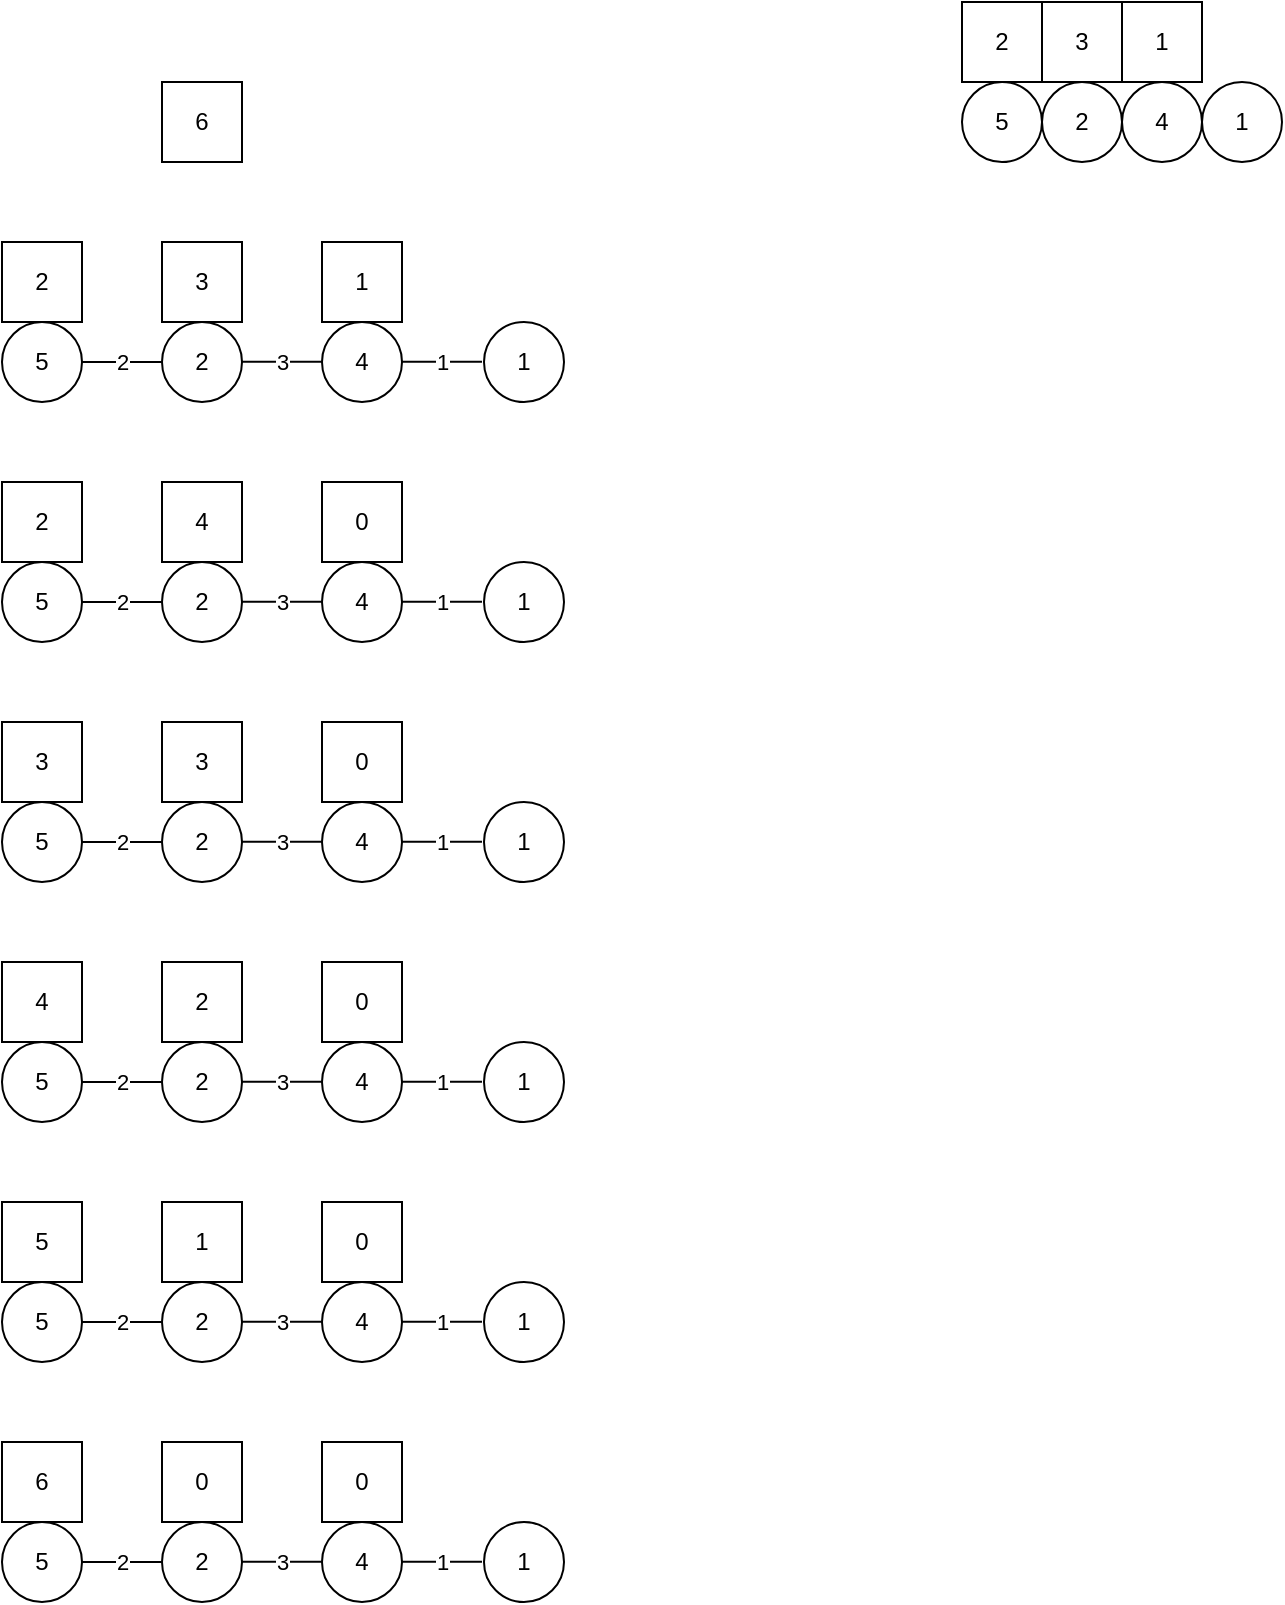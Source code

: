 <mxfile version="13.7.9" type="device"><diagram id="RBVxIJonJxKi0FNwwtUk" name="페이지-1"><mxGraphModel dx="749" dy="556" grid="1" gridSize="10" guides="1" tooltips="1" connect="1" arrows="1" fold="1" page="1" pageScale="1" pageWidth="10000" pageHeight="10000" math="0" shadow="0"><root><mxCell id="0"/><mxCell id="1" parent="0"/><mxCell id="TxScTEgRv560GxMOjIKQ-1" value="5" style="ellipse;whiteSpace=wrap;html=1;aspect=fixed;" parent="1" vertex="1"><mxGeometry x="360" y="400" width="40" height="40" as="geometry"/></mxCell><mxCell id="TxScTEgRv560GxMOjIKQ-2" value="2" style="ellipse;whiteSpace=wrap;html=1;aspect=fixed;" parent="1" vertex="1"><mxGeometry x="440" y="400" width="40" height="40" as="geometry"/></mxCell><mxCell id="TxScTEgRv560GxMOjIKQ-3" value="4" style="ellipse;whiteSpace=wrap;html=1;aspect=fixed;" parent="1" vertex="1"><mxGeometry x="520" y="400" width="40" height="40" as="geometry"/></mxCell><mxCell id="TxScTEgRv560GxMOjIKQ-4" value="1" style="ellipse;whiteSpace=wrap;html=1;aspect=fixed;" parent="1" vertex="1"><mxGeometry x="601" y="400" width="40" height="40" as="geometry"/></mxCell><mxCell id="TxScTEgRv560GxMOjIKQ-5" value="2" style="endArrow=none;html=1;exitX=1;exitY=0.5;exitDx=0;exitDy=0;entryX=0;entryY=0.5;entryDx=0;entryDy=0;" parent="1" source="TxScTEgRv560GxMOjIKQ-1" target="TxScTEgRv560GxMOjIKQ-2" edge="1"><mxGeometry width="50" height="50" relative="1" as="geometry"><mxPoint x="500" y="460" as="sourcePoint"/><mxPoint x="550" y="410" as="targetPoint"/></mxGeometry></mxCell><mxCell id="TxScTEgRv560GxMOjIKQ-6" value="3" style="endArrow=none;html=1;exitX=1;exitY=0.5;exitDx=0;exitDy=0;entryX=0;entryY=0.5;entryDx=0;entryDy=0;" parent="1" edge="1"><mxGeometry width="50" height="50" relative="1" as="geometry"><mxPoint x="480" y="419.9" as="sourcePoint"/><mxPoint x="520" y="419.9" as="targetPoint"/></mxGeometry></mxCell><mxCell id="TxScTEgRv560GxMOjIKQ-7" value="1" style="endArrow=none;html=1;exitX=1;exitY=0.5;exitDx=0;exitDy=0;entryX=0;entryY=0.5;entryDx=0;entryDy=0;" parent="1" edge="1"><mxGeometry width="50" height="50" relative="1" as="geometry"><mxPoint x="560" y="419.9" as="sourcePoint"/><mxPoint x="600" y="419.9" as="targetPoint"/></mxGeometry></mxCell><mxCell id="TxScTEgRv560GxMOjIKQ-22" value="6" style="rounded=0;whiteSpace=wrap;html=1;" parent="1" vertex="1"><mxGeometry x="440" y="280" width="40" height="40" as="geometry"/></mxCell><mxCell id="TxScTEgRv560GxMOjIKQ-24" value="2" style="rounded=0;whiteSpace=wrap;html=1;" parent="1" vertex="1"><mxGeometry x="360" y="360" width="40" height="40" as="geometry"/></mxCell><mxCell id="TxScTEgRv560GxMOjIKQ-25" value="3" style="rounded=0;whiteSpace=wrap;html=1;" parent="1" vertex="1"><mxGeometry x="440" y="360" width="40" height="40" as="geometry"/></mxCell><mxCell id="TxScTEgRv560GxMOjIKQ-26" value="1" style="rounded=0;whiteSpace=wrap;html=1;" parent="1" vertex="1"><mxGeometry x="520" y="360" width="40" height="40" as="geometry"/></mxCell><mxCell id="TxScTEgRv560GxMOjIKQ-31" value="5" style="ellipse;whiteSpace=wrap;html=1;aspect=fixed;" parent="1" vertex="1"><mxGeometry x="360" y="520" width="40" height="40" as="geometry"/></mxCell><mxCell id="TxScTEgRv560GxMOjIKQ-32" value="2" style="ellipse;whiteSpace=wrap;html=1;aspect=fixed;" parent="1" vertex="1"><mxGeometry x="440" y="520" width="40" height="40" as="geometry"/></mxCell><mxCell id="TxScTEgRv560GxMOjIKQ-33" value="4" style="ellipse;whiteSpace=wrap;html=1;aspect=fixed;" parent="1" vertex="1"><mxGeometry x="520" y="520" width="40" height="40" as="geometry"/></mxCell><mxCell id="TxScTEgRv560GxMOjIKQ-34" value="1" style="ellipse;whiteSpace=wrap;html=1;aspect=fixed;" parent="1" vertex="1"><mxGeometry x="601" y="520" width="40" height="40" as="geometry"/></mxCell><mxCell id="TxScTEgRv560GxMOjIKQ-35" value="2" style="endArrow=none;html=1;exitX=1;exitY=0.5;exitDx=0;exitDy=0;entryX=0;entryY=0.5;entryDx=0;entryDy=0;" parent="1" source="TxScTEgRv560GxMOjIKQ-31" target="TxScTEgRv560GxMOjIKQ-32" edge="1"><mxGeometry width="50" height="50" relative="1" as="geometry"><mxPoint x="500" y="580" as="sourcePoint"/><mxPoint x="550" y="530" as="targetPoint"/></mxGeometry></mxCell><mxCell id="TxScTEgRv560GxMOjIKQ-36" value="3" style="endArrow=none;html=1;exitX=1;exitY=0.5;exitDx=0;exitDy=0;entryX=0;entryY=0.5;entryDx=0;entryDy=0;" parent="1" edge="1"><mxGeometry width="50" height="50" relative="1" as="geometry"><mxPoint x="480" y="539.9" as="sourcePoint"/><mxPoint x="520" y="539.9" as="targetPoint"/></mxGeometry></mxCell><mxCell id="TxScTEgRv560GxMOjIKQ-37" value="1" style="endArrow=none;html=1;exitX=1;exitY=0.5;exitDx=0;exitDy=0;entryX=0;entryY=0.5;entryDx=0;entryDy=0;" parent="1" edge="1"><mxGeometry width="50" height="50" relative="1" as="geometry"><mxPoint x="560" y="539.9" as="sourcePoint"/><mxPoint x="600" y="539.9" as="targetPoint"/></mxGeometry></mxCell><mxCell id="TxScTEgRv560GxMOjIKQ-38" value="2" style="rounded=0;whiteSpace=wrap;html=1;" parent="1" vertex="1"><mxGeometry x="360" y="480" width="40" height="40" as="geometry"/></mxCell><mxCell id="TxScTEgRv560GxMOjIKQ-39" value="4" style="rounded=0;whiteSpace=wrap;html=1;" parent="1" vertex="1"><mxGeometry x="440" y="480" width="40" height="40" as="geometry"/></mxCell><mxCell id="TxScTEgRv560GxMOjIKQ-40" value="0" style="rounded=0;whiteSpace=wrap;html=1;" parent="1" vertex="1"><mxGeometry x="520" y="480" width="40" height="40" as="geometry"/></mxCell><mxCell id="TxScTEgRv560GxMOjIKQ-41" value="5" style="ellipse;whiteSpace=wrap;html=1;aspect=fixed;" parent="1" vertex="1"><mxGeometry x="360" y="640" width="40" height="40" as="geometry"/></mxCell><mxCell id="TxScTEgRv560GxMOjIKQ-42" value="2" style="ellipse;whiteSpace=wrap;html=1;aspect=fixed;" parent="1" vertex="1"><mxGeometry x="440" y="640" width="40" height="40" as="geometry"/></mxCell><mxCell id="TxScTEgRv560GxMOjIKQ-43" value="4" style="ellipse;whiteSpace=wrap;html=1;aspect=fixed;" parent="1" vertex="1"><mxGeometry x="520" y="640" width="40" height="40" as="geometry"/></mxCell><mxCell id="TxScTEgRv560GxMOjIKQ-44" value="1" style="ellipse;whiteSpace=wrap;html=1;aspect=fixed;" parent="1" vertex="1"><mxGeometry x="601" y="640" width="40" height="40" as="geometry"/></mxCell><mxCell id="TxScTEgRv560GxMOjIKQ-45" value="2" style="endArrow=none;html=1;exitX=1;exitY=0.5;exitDx=0;exitDy=0;entryX=0;entryY=0.5;entryDx=0;entryDy=0;" parent="1" source="TxScTEgRv560GxMOjIKQ-41" target="TxScTEgRv560GxMOjIKQ-42" edge="1"><mxGeometry width="50" height="50" relative="1" as="geometry"><mxPoint x="500" y="700" as="sourcePoint"/><mxPoint x="550" y="650" as="targetPoint"/></mxGeometry></mxCell><mxCell id="TxScTEgRv560GxMOjIKQ-46" value="3" style="endArrow=none;html=1;exitX=1;exitY=0.5;exitDx=0;exitDy=0;entryX=0;entryY=0.5;entryDx=0;entryDy=0;" parent="1" edge="1"><mxGeometry width="50" height="50" relative="1" as="geometry"><mxPoint x="480" y="659.9" as="sourcePoint"/><mxPoint x="520" y="659.9" as="targetPoint"/></mxGeometry></mxCell><mxCell id="TxScTEgRv560GxMOjIKQ-47" value="1" style="endArrow=none;html=1;exitX=1;exitY=0.5;exitDx=0;exitDy=0;entryX=0;entryY=0.5;entryDx=0;entryDy=0;" parent="1" edge="1"><mxGeometry width="50" height="50" relative="1" as="geometry"><mxPoint x="560" y="659.9" as="sourcePoint"/><mxPoint x="600" y="659.9" as="targetPoint"/></mxGeometry></mxCell><mxCell id="TxScTEgRv560GxMOjIKQ-48" value="3" style="rounded=0;whiteSpace=wrap;html=1;" parent="1" vertex="1"><mxGeometry x="360" y="600" width="40" height="40" as="geometry"/></mxCell><mxCell id="TxScTEgRv560GxMOjIKQ-49" value="3" style="rounded=0;whiteSpace=wrap;html=1;" parent="1" vertex="1"><mxGeometry x="440" y="600" width="40" height="40" as="geometry"/></mxCell><mxCell id="TxScTEgRv560GxMOjIKQ-50" value="0" style="rounded=0;whiteSpace=wrap;html=1;" parent="1" vertex="1"><mxGeometry x="520" y="600" width="40" height="40" as="geometry"/></mxCell><mxCell id="TxScTEgRv560GxMOjIKQ-52" value="5" style="ellipse;whiteSpace=wrap;html=1;aspect=fixed;" parent="1" vertex="1"><mxGeometry x="360" y="760" width="40" height="40" as="geometry"/></mxCell><mxCell id="TxScTEgRv560GxMOjIKQ-53" value="2" style="ellipse;whiteSpace=wrap;html=1;aspect=fixed;" parent="1" vertex="1"><mxGeometry x="440" y="760" width="40" height="40" as="geometry"/></mxCell><mxCell id="TxScTEgRv560GxMOjIKQ-54" value="4" style="ellipse;whiteSpace=wrap;html=1;aspect=fixed;" parent="1" vertex="1"><mxGeometry x="520" y="760" width="40" height="40" as="geometry"/></mxCell><mxCell id="TxScTEgRv560GxMOjIKQ-55" value="1" style="ellipse;whiteSpace=wrap;html=1;aspect=fixed;" parent="1" vertex="1"><mxGeometry x="601" y="760" width="40" height="40" as="geometry"/></mxCell><mxCell id="TxScTEgRv560GxMOjIKQ-56" value="2" style="endArrow=none;html=1;exitX=1;exitY=0.5;exitDx=0;exitDy=0;entryX=0;entryY=0.5;entryDx=0;entryDy=0;" parent="1" source="TxScTEgRv560GxMOjIKQ-52" target="TxScTEgRv560GxMOjIKQ-53" edge="1"><mxGeometry width="50" height="50" relative="1" as="geometry"><mxPoint x="500" y="820" as="sourcePoint"/><mxPoint x="550" y="770" as="targetPoint"/></mxGeometry></mxCell><mxCell id="TxScTEgRv560GxMOjIKQ-57" value="3" style="endArrow=none;html=1;exitX=1;exitY=0.5;exitDx=0;exitDy=0;entryX=0;entryY=0.5;entryDx=0;entryDy=0;" parent="1" edge="1"><mxGeometry width="50" height="50" relative="1" as="geometry"><mxPoint x="480.0" y="779.9" as="sourcePoint"/><mxPoint x="520" y="779.9" as="targetPoint"/></mxGeometry></mxCell><mxCell id="TxScTEgRv560GxMOjIKQ-58" value="1" style="endArrow=none;html=1;exitX=1;exitY=0.5;exitDx=0;exitDy=0;entryX=0;entryY=0.5;entryDx=0;entryDy=0;" parent="1" edge="1"><mxGeometry width="50" height="50" relative="1" as="geometry"><mxPoint x="560" y="779.9" as="sourcePoint"/><mxPoint x="600" y="779.9" as="targetPoint"/></mxGeometry></mxCell><mxCell id="TxScTEgRv560GxMOjIKQ-59" value="4" style="rounded=0;whiteSpace=wrap;html=1;" parent="1" vertex="1"><mxGeometry x="360" y="720" width="40" height="40" as="geometry"/></mxCell><mxCell id="TxScTEgRv560GxMOjIKQ-60" value="2" style="rounded=0;whiteSpace=wrap;html=1;" parent="1" vertex="1"><mxGeometry x="440" y="720" width="40" height="40" as="geometry"/></mxCell><mxCell id="TxScTEgRv560GxMOjIKQ-61" value="0" style="rounded=0;whiteSpace=wrap;html=1;" parent="1" vertex="1"><mxGeometry x="520" y="720" width="40" height="40" as="geometry"/></mxCell><mxCell id="TxScTEgRv560GxMOjIKQ-62" value="5" style="ellipse;whiteSpace=wrap;html=1;aspect=fixed;" parent="1" vertex="1"><mxGeometry x="360" y="880" width="40" height="40" as="geometry"/></mxCell><mxCell id="TxScTEgRv560GxMOjIKQ-63" value="2" style="ellipse;whiteSpace=wrap;html=1;aspect=fixed;" parent="1" vertex="1"><mxGeometry x="440" y="880" width="40" height="40" as="geometry"/></mxCell><mxCell id="TxScTEgRv560GxMOjIKQ-64" value="4" style="ellipse;whiteSpace=wrap;html=1;aspect=fixed;" parent="1" vertex="1"><mxGeometry x="520" y="880" width="40" height="40" as="geometry"/></mxCell><mxCell id="TxScTEgRv560GxMOjIKQ-65" value="1" style="ellipse;whiteSpace=wrap;html=1;aspect=fixed;" parent="1" vertex="1"><mxGeometry x="601" y="880" width="40" height="40" as="geometry"/></mxCell><mxCell id="TxScTEgRv560GxMOjIKQ-66" value="2" style="endArrow=none;html=1;exitX=1;exitY=0.5;exitDx=0;exitDy=0;entryX=0;entryY=0.5;entryDx=0;entryDy=0;" parent="1" source="TxScTEgRv560GxMOjIKQ-62" target="TxScTEgRv560GxMOjIKQ-63" edge="1"><mxGeometry width="50" height="50" relative="1" as="geometry"><mxPoint x="500" y="940" as="sourcePoint"/><mxPoint x="550" y="890" as="targetPoint"/></mxGeometry></mxCell><mxCell id="TxScTEgRv560GxMOjIKQ-67" value="3" style="endArrow=none;html=1;exitX=1;exitY=0.5;exitDx=0;exitDy=0;entryX=0;entryY=0.5;entryDx=0;entryDy=0;" parent="1" edge="1"><mxGeometry width="50" height="50" relative="1" as="geometry"><mxPoint x="480.0" y="899.9" as="sourcePoint"/><mxPoint x="520" y="899.9" as="targetPoint"/></mxGeometry></mxCell><mxCell id="TxScTEgRv560GxMOjIKQ-68" value="1" style="endArrow=none;html=1;exitX=1;exitY=0.5;exitDx=0;exitDy=0;entryX=0;entryY=0.5;entryDx=0;entryDy=0;" parent="1" edge="1"><mxGeometry width="50" height="50" relative="1" as="geometry"><mxPoint x="560" y="899.9" as="sourcePoint"/><mxPoint x="600" y="899.9" as="targetPoint"/></mxGeometry></mxCell><mxCell id="TxScTEgRv560GxMOjIKQ-69" value="5" style="rounded=0;whiteSpace=wrap;html=1;" parent="1" vertex="1"><mxGeometry x="360" y="840" width="40" height="40" as="geometry"/></mxCell><mxCell id="TxScTEgRv560GxMOjIKQ-70" value="1" style="rounded=0;whiteSpace=wrap;html=1;" parent="1" vertex="1"><mxGeometry x="440" y="840" width="40" height="40" as="geometry"/></mxCell><mxCell id="TxScTEgRv560GxMOjIKQ-71" value="0" style="rounded=0;whiteSpace=wrap;html=1;" parent="1" vertex="1"><mxGeometry x="520" y="840" width="40" height="40" as="geometry"/></mxCell><mxCell id="TxScTEgRv560GxMOjIKQ-72" value="5" style="ellipse;whiteSpace=wrap;html=1;aspect=fixed;" parent="1" vertex="1"><mxGeometry x="360" y="1000" width="40" height="40" as="geometry"/></mxCell><mxCell id="TxScTEgRv560GxMOjIKQ-73" value="2" style="ellipse;whiteSpace=wrap;html=1;aspect=fixed;" parent="1" vertex="1"><mxGeometry x="440" y="1000" width="40" height="40" as="geometry"/></mxCell><mxCell id="TxScTEgRv560GxMOjIKQ-74" value="4" style="ellipse;whiteSpace=wrap;html=1;aspect=fixed;" parent="1" vertex="1"><mxGeometry x="520" y="1000" width="40" height="40" as="geometry"/></mxCell><mxCell id="TxScTEgRv560GxMOjIKQ-75" value="1" style="ellipse;whiteSpace=wrap;html=1;aspect=fixed;" parent="1" vertex="1"><mxGeometry x="601" y="1000" width="40" height="40" as="geometry"/></mxCell><mxCell id="TxScTEgRv560GxMOjIKQ-76" value="2" style="endArrow=none;html=1;exitX=1;exitY=0.5;exitDx=0;exitDy=0;entryX=0;entryY=0.5;entryDx=0;entryDy=0;" parent="1" source="TxScTEgRv560GxMOjIKQ-72" target="TxScTEgRv560GxMOjIKQ-73" edge="1"><mxGeometry width="50" height="50" relative="1" as="geometry"><mxPoint x="500" y="1060" as="sourcePoint"/><mxPoint x="550" y="1010" as="targetPoint"/></mxGeometry></mxCell><mxCell id="TxScTEgRv560GxMOjIKQ-77" value="3" style="endArrow=none;html=1;exitX=1;exitY=0.5;exitDx=0;exitDy=0;entryX=0;entryY=0.5;entryDx=0;entryDy=0;" parent="1" edge="1"><mxGeometry width="50" height="50" relative="1" as="geometry"><mxPoint x="480.0" y="1019.9" as="sourcePoint"/><mxPoint x="520" y="1019.9" as="targetPoint"/></mxGeometry></mxCell><mxCell id="TxScTEgRv560GxMOjIKQ-78" value="1" style="endArrow=none;html=1;exitX=1;exitY=0.5;exitDx=0;exitDy=0;entryX=0;entryY=0.5;entryDx=0;entryDy=0;" parent="1" edge="1"><mxGeometry width="50" height="50" relative="1" as="geometry"><mxPoint x="560" y="1019.9" as="sourcePoint"/><mxPoint x="600" y="1019.9" as="targetPoint"/></mxGeometry></mxCell><mxCell id="TxScTEgRv560GxMOjIKQ-79" value="6" style="rounded=0;whiteSpace=wrap;html=1;" parent="1" vertex="1"><mxGeometry x="360" y="960" width="40" height="40" as="geometry"/></mxCell><mxCell id="TxScTEgRv560GxMOjIKQ-80" value="0" style="rounded=0;whiteSpace=wrap;html=1;" parent="1" vertex="1"><mxGeometry x="440" y="960" width="40" height="40" as="geometry"/></mxCell><mxCell id="TxScTEgRv560GxMOjIKQ-81" value="0" style="rounded=0;whiteSpace=wrap;html=1;" parent="1" vertex="1"><mxGeometry x="520" y="960" width="40" height="40" as="geometry"/></mxCell><mxCell id="JXnxno7e_I5VtMujJEbE-1" value="5" style="ellipse;whiteSpace=wrap;html=1;aspect=fixed;" vertex="1" parent="1"><mxGeometry x="840" y="280" width="40" height="40" as="geometry"/></mxCell><mxCell id="JXnxno7e_I5VtMujJEbE-2" value="2" style="rounded=0;whiteSpace=wrap;html=1;" vertex="1" parent="1"><mxGeometry x="840" y="240" width="40" height="40" as="geometry"/></mxCell><mxCell id="JXnxno7e_I5VtMujJEbE-3" value="2" style="ellipse;whiteSpace=wrap;html=1;aspect=fixed;" vertex="1" parent="1"><mxGeometry x="880" y="280" width="40" height="40" as="geometry"/></mxCell><mxCell id="JXnxno7e_I5VtMujJEbE-4" value="3" style="rounded=0;whiteSpace=wrap;html=1;" vertex="1" parent="1"><mxGeometry x="880" y="240" width="40" height="40" as="geometry"/></mxCell><mxCell id="JXnxno7e_I5VtMujJEbE-5" value="4" style="ellipse;whiteSpace=wrap;html=1;aspect=fixed;" vertex="1" parent="1"><mxGeometry x="920" y="280" width="40" height="40" as="geometry"/></mxCell><mxCell id="JXnxno7e_I5VtMujJEbE-6" value="1" style="rounded=0;whiteSpace=wrap;html=1;" vertex="1" parent="1"><mxGeometry x="920" y="240" width="40" height="40" as="geometry"/></mxCell><mxCell id="JXnxno7e_I5VtMujJEbE-9" value="1" style="ellipse;whiteSpace=wrap;html=1;aspect=fixed;" vertex="1" parent="1"><mxGeometry x="960" y="280" width="40" height="40" as="geometry"/></mxCell></root></mxGraphModel></diagram></mxfile>